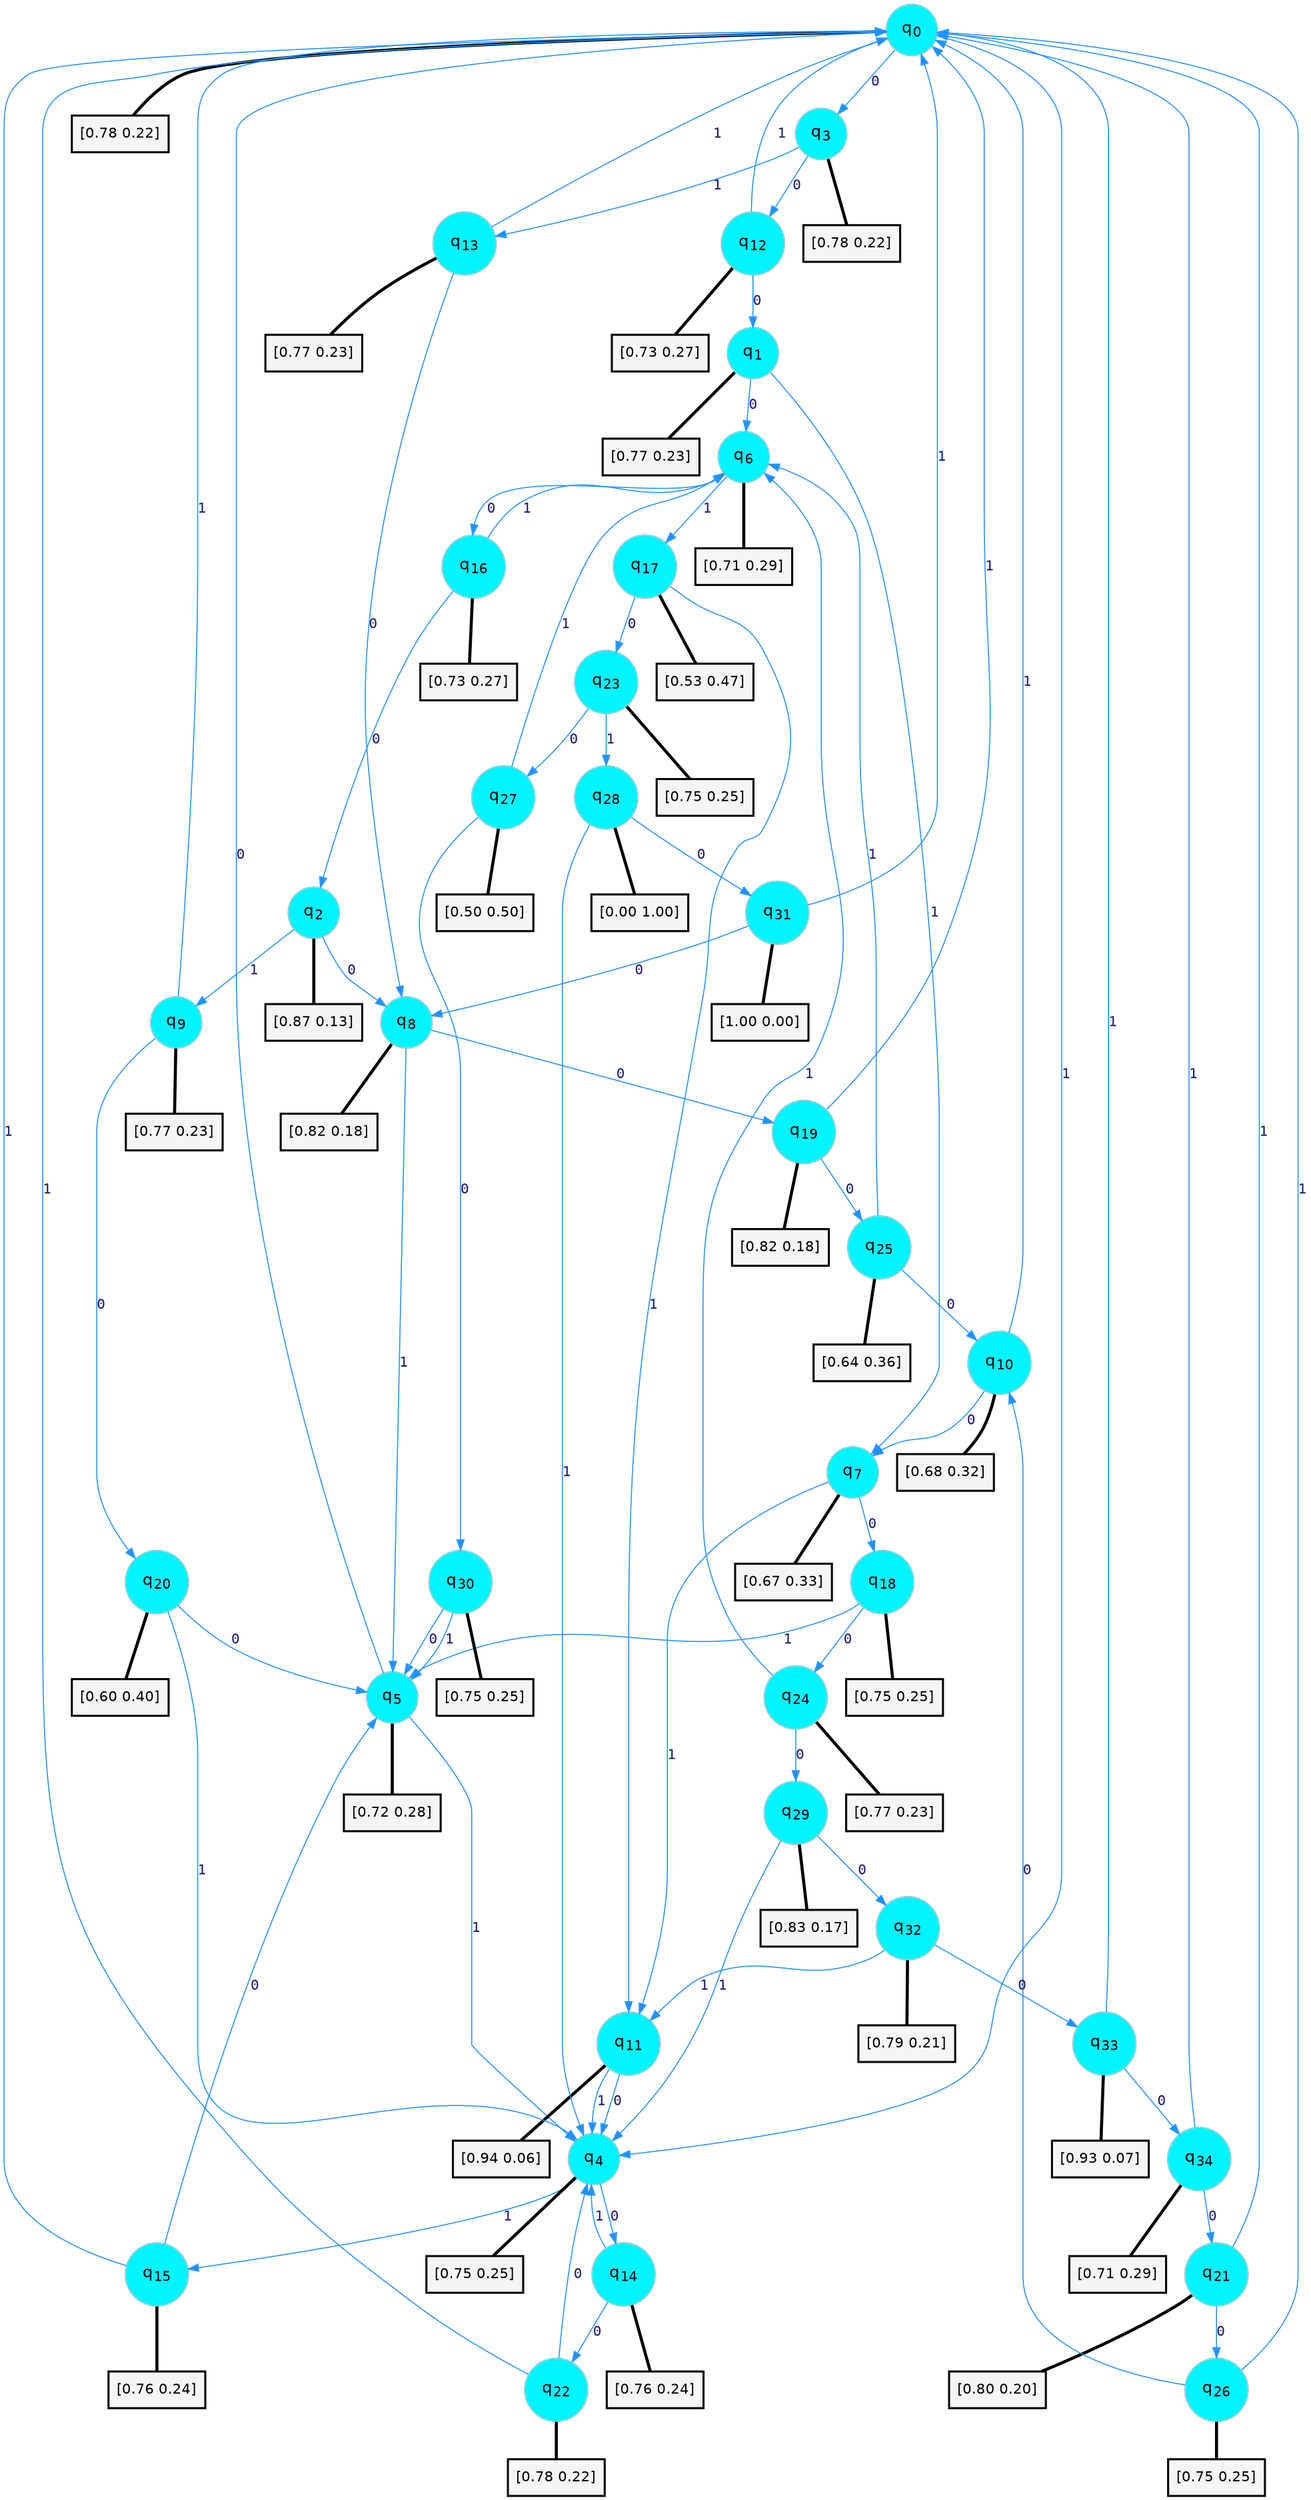 digraph G {
graph [
bgcolor=transparent, dpi=300, rankdir=TD, size="40,25"];
node [
color=gray, fillcolor=turquoise1, fontcolor=black, fontname=Helvetica, fontsize=16, fontweight=bold, shape=circle, style=filled];
edge [
arrowsize=1, color=dodgerblue1, fontcolor=midnightblue, fontname=courier, fontweight=bold, penwidth=1, style=solid, weight=20];
0[label=<q<SUB>0</SUB>>];
1[label=<q<SUB>1</SUB>>];
2[label=<q<SUB>2</SUB>>];
3[label=<q<SUB>3</SUB>>];
4[label=<q<SUB>4</SUB>>];
5[label=<q<SUB>5</SUB>>];
6[label=<q<SUB>6</SUB>>];
7[label=<q<SUB>7</SUB>>];
8[label=<q<SUB>8</SUB>>];
9[label=<q<SUB>9</SUB>>];
10[label=<q<SUB>10</SUB>>];
11[label=<q<SUB>11</SUB>>];
12[label=<q<SUB>12</SUB>>];
13[label=<q<SUB>13</SUB>>];
14[label=<q<SUB>14</SUB>>];
15[label=<q<SUB>15</SUB>>];
16[label=<q<SUB>16</SUB>>];
17[label=<q<SUB>17</SUB>>];
18[label=<q<SUB>18</SUB>>];
19[label=<q<SUB>19</SUB>>];
20[label=<q<SUB>20</SUB>>];
21[label=<q<SUB>21</SUB>>];
22[label=<q<SUB>22</SUB>>];
23[label=<q<SUB>23</SUB>>];
24[label=<q<SUB>24</SUB>>];
25[label=<q<SUB>25</SUB>>];
26[label=<q<SUB>26</SUB>>];
27[label=<q<SUB>27</SUB>>];
28[label=<q<SUB>28</SUB>>];
29[label=<q<SUB>29</SUB>>];
30[label=<q<SUB>30</SUB>>];
31[label=<q<SUB>31</SUB>>];
32[label=<q<SUB>32</SUB>>];
33[label=<q<SUB>33</SUB>>];
34[label=<q<SUB>34</SUB>>];
35[label="[0.78 0.22]", shape=box,fontcolor=black, fontname=Helvetica, fontsize=14, penwidth=2, fillcolor=whitesmoke,color=black];
36[label="[0.77 0.23]", shape=box,fontcolor=black, fontname=Helvetica, fontsize=14, penwidth=2, fillcolor=whitesmoke,color=black];
37[label="[0.87 0.13]", shape=box,fontcolor=black, fontname=Helvetica, fontsize=14, penwidth=2, fillcolor=whitesmoke,color=black];
38[label="[0.78 0.22]", shape=box,fontcolor=black, fontname=Helvetica, fontsize=14, penwidth=2, fillcolor=whitesmoke,color=black];
39[label="[0.75 0.25]", shape=box,fontcolor=black, fontname=Helvetica, fontsize=14, penwidth=2, fillcolor=whitesmoke,color=black];
40[label="[0.72 0.28]", shape=box,fontcolor=black, fontname=Helvetica, fontsize=14, penwidth=2, fillcolor=whitesmoke,color=black];
41[label="[0.71 0.29]", shape=box,fontcolor=black, fontname=Helvetica, fontsize=14, penwidth=2, fillcolor=whitesmoke,color=black];
42[label="[0.67 0.33]", shape=box,fontcolor=black, fontname=Helvetica, fontsize=14, penwidth=2, fillcolor=whitesmoke,color=black];
43[label="[0.82 0.18]", shape=box,fontcolor=black, fontname=Helvetica, fontsize=14, penwidth=2, fillcolor=whitesmoke,color=black];
44[label="[0.77 0.23]", shape=box,fontcolor=black, fontname=Helvetica, fontsize=14, penwidth=2, fillcolor=whitesmoke,color=black];
45[label="[0.68 0.32]", shape=box,fontcolor=black, fontname=Helvetica, fontsize=14, penwidth=2, fillcolor=whitesmoke,color=black];
46[label="[0.94 0.06]", shape=box,fontcolor=black, fontname=Helvetica, fontsize=14, penwidth=2, fillcolor=whitesmoke,color=black];
47[label="[0.73 0.27]", shape=box,fontcolor=black, fontname=Helvetica, fontsize=14, penwidth=2, fillcolor=whitesmoke,color=black];
48[label="[0.77 0.23]", shape=box,fontcolor=black, fontname=Helvetica, fontsize=14, penwidth=2, fillcolor=whitesmoke,color=black];
49[label="[0.76 0.24]", shape=box,fontcolor=black, fontname=Helvetica, fontsize=14, penwidth=2, fillcolor=whitesmoke,color=black];
50[label="[0.76 0.24]", shape=box,fontcolor=black, fontname=Helvetica, fontsize=14, penwidth=2, fillcolor=whitesmoke,color=black];
51[label="[0.73 0.27]", shape=box,fontcolor=black, fontname=Helvetica, fontsize=14, penwidth=2, fillcolor=whitesmoke,color=black];
52[label="[0.53 0.47]", shape=box,fontcolor=black, fontname=Helvetica, fontsize=14, penwidth=2, fillcolor=whitesmoke,color=black];
53[label="[0.75 0.25]", shape=box,fontcolor=black, fontname=Helvetica, fontsize=14, penwidth=2, fillcolor=whitesmoke,color=black];
54[label="[0.82 0.18]", shape=box,fontcolor=black, fontname=Helvetica, fontsize=14, penwidth=2, fillcolor=whitesmoke,color=black];
55[label="[0.60 0.40]", shape=box,fontcolor=black, fontname=Helvetica, fontsize=14, penwidth=2, fillcolor=whitesmoke,color=black];
56[label="[0.80 0.20]", shape=box,fontcolor=black, fontname=Helvetica, fontsize=14, penwidth=2, fillcolor=whitesmoke,color=black];
57[label="[0.78 0.22]", shape=box,fontcolor=black, fontname=Helvetica, fontsize=14, penwidth=2, fillcolor=whitesmoke,color=black];
58[label="[0.75 0.25]", shape=box,fontcolor=black, fontname=Helvetica, fontsize=14, penwidth=2, fillcolor=whitesmoke,color=black];
59[label="[0.77 0.23]", shape=box,fontcolor=black, fontname=Helvetica, fontsize=14, penwidth=2, fillcolor=whitesmoke,color=black];
60[label="[0.64 0.36]", shape=box,fontcolor=black, fontname=Helvetica, fontsize=14, penwidth=2, fillcolor=whitesmoke,color=black];
61[label="[0.75 0.25]", shape=box,fontcolor=black, fontname=Helvetica, fontsize=14, penwidth=2, fillcolor=whitesmoke,color=black];
62[label="[0.50 0.50]", shape=box,fontcolor=black, fontname=Helvetica, fontsize=14, penwidth=2, fillcolor=whitesmoke,color=black];
63[label="[0.00 1.00]", shape=box,fontcolor=black, fontname=Helvetica, fontsize=14, penwidth=2, fillcolor=whitesmoke,color=black];
64[label="[0.83 0.17]", shape=box,fontcolor=black, fontname=Helvetica, fontsize=14, penwidth=2, fillcolor=whitesmoke,color=black];
65[label="[0.75 0.25]", shape=box,fontcolor=black, fontname=Helvetica, fontsize=14, penwidth=2, fillcolor=whitesmoke,color=black];
66[label="[1.00 0.00]", shape=box,fontcolor=black, fontname=Helvetica, fontsize=14, penwidth=2, fillcolor=whitesmoke,color=black];
67[label="[0.79 0.21]", shape=box,fontcolor=black, fontname=Helvetica, fontsize=14, penwidth=2, fillcolor=whitesmoke,color=black];
68[label="[0.93 0.07]", shape=box,fontcolor=black, fontname=Helvetica, fontsize=14, penwidth=2, fillcolor=whitesmoke,color=black];
69[label="[0.71 0.29]", shape=box,fontcolor=black, fontname=Helvetica, fontsize=14, penwidth=2, fillcolor=whitesmoke,color=black];
0->3 [label=0];
0->4 [label=1];
0->35 [arrowhead=none, penwidth=3,color=black];
1->6 [label=0];
1->7 [label=1];
1->36 [arrowhead=none, penwidth=3,color=black];
2->8 [label=0];
2->9 [label=1];
2->37 [arrowhead=none, penwidth=3,color=black];
3->12 [label=0];
3->13 [label=1];
3->38 [arrowhead=none, penwidth=3,color=black];
4->14 [label=0];
4->15 [label=1];
4->39 [arrowhead=none, penwidth=3,color=black];
5->0 [label=0];
5->4 [label=1];
5->40 [arrowhead=none, penwidth=3,color=black];
6->16 [label=0];
6->17 [label=1];
6->41 [arrowhead=none, penwidth=3,color=black];
7->18 [label=0];
7->11 [label=1];
7->42 [arrowhead=none, penwidth=3,color=black];
8->19 [label=0];
8->5 [label=1];
8->43 [arrowhead=none, penwidth=3,color=black];
9->20 [label=0];
9->0 [label=1];
9->44 [arrowhead=none, penwidth=3,color=black];
10->7 [label=0];
10->0 [label=1];
10->45 [arrowhead=none, penwidth=3,color=black];
11->4 [label=0];
11->4 [label=1];
11->46 [arrowhead=none, penwidth=3,color=black];
12->1 [label=0];
12->0 [label=1];
12->47 [arrowhead=none, penwidth=3,color=black];
13->8 [label=0];
13->0 [label=1];
13->48 [arrowhead=none, penwidth=3,color=black];
14->22 [label=0];
14->4 [label=1];
14->49 [arrowhead=none, penwidth=3,color=black];
15->5 [label=0];
15->0 [label=1];
15->50 [arrowhead=none, penwidth=3,color=black];
16->2 [label=0];
16->6 [label=1];
16->51 [arrowhead=none, penwidth=3,color=black];
17->23 [label=0];
17->11 [label=1];
17->52 [arrowhead=none, penwidth=3,color=black];
18->24 [label=0];
18->5 [label=1];
18->53 [arrowhead=none, penwidth=3,color=black];
19->25 [label=0];
19->0 [label=1];
19->54 [arrowhead=none, penwidth=3,color=black];
20->5 [label=0];
20->4 [label=1];
20->55 [arrowhead=none, penwidth=3,color=black];
21->26 [label=0];
21->0 [label=1];
21->56 [arrowhead=none, penwidth=3,color=black];
22->4 [label=0];
22->0 [label=1];
22->57 [arrowhead=none, penwidth=3,color=black];
23->27 [label=0];
23->28 [label=1];
23->58 [arrowhead=none, penwidth=3,color=black];
24->29 [label=0];
24->6 [label=1];
24->59 [arrowhead=none, penwidth=3,color=black];
25->10 [label=0];
25->6 [label=1];
25->60 [arrowhead=none, penwidth=3,color=black];
26->10 [label=0];
26->0 [label=1];
26->61 [arrowhead=none, penwidth=3,color=black];
27->30 [label=0];
27->6 [label=1];
27->62 [arrowhead=none, penwidth=3,color=black];
28->31 [label=0];
28->4 [label=1];
28->63 [arrowhead=none, penwidth=3,color=black];
29->32 [label=0];
29->4 [label=1];
29->64 [arrowhead=none, penwidth=3,color=black];
30->5 [label=0];
30->5 [label=1];
30->65 [arrowhead=none, penwidth=3,color=black];
31->8 [label=0];
31->0 [label=1];
31->66 [arrowhead=none, penwidth=3,color=black];
32->33 [label=0];
32->11 [label=1];
32->67 [arrowhead=none, penwidth=3,color=black];
33->34 [label=0];
33->0 [label=1];
33->68 [arrowhead=none, penwidth=3,color=black];
34->21 [label=0];
34->0 [label=1];
34->69 [arrowhead=none, penwidth=3,color=black];
}
